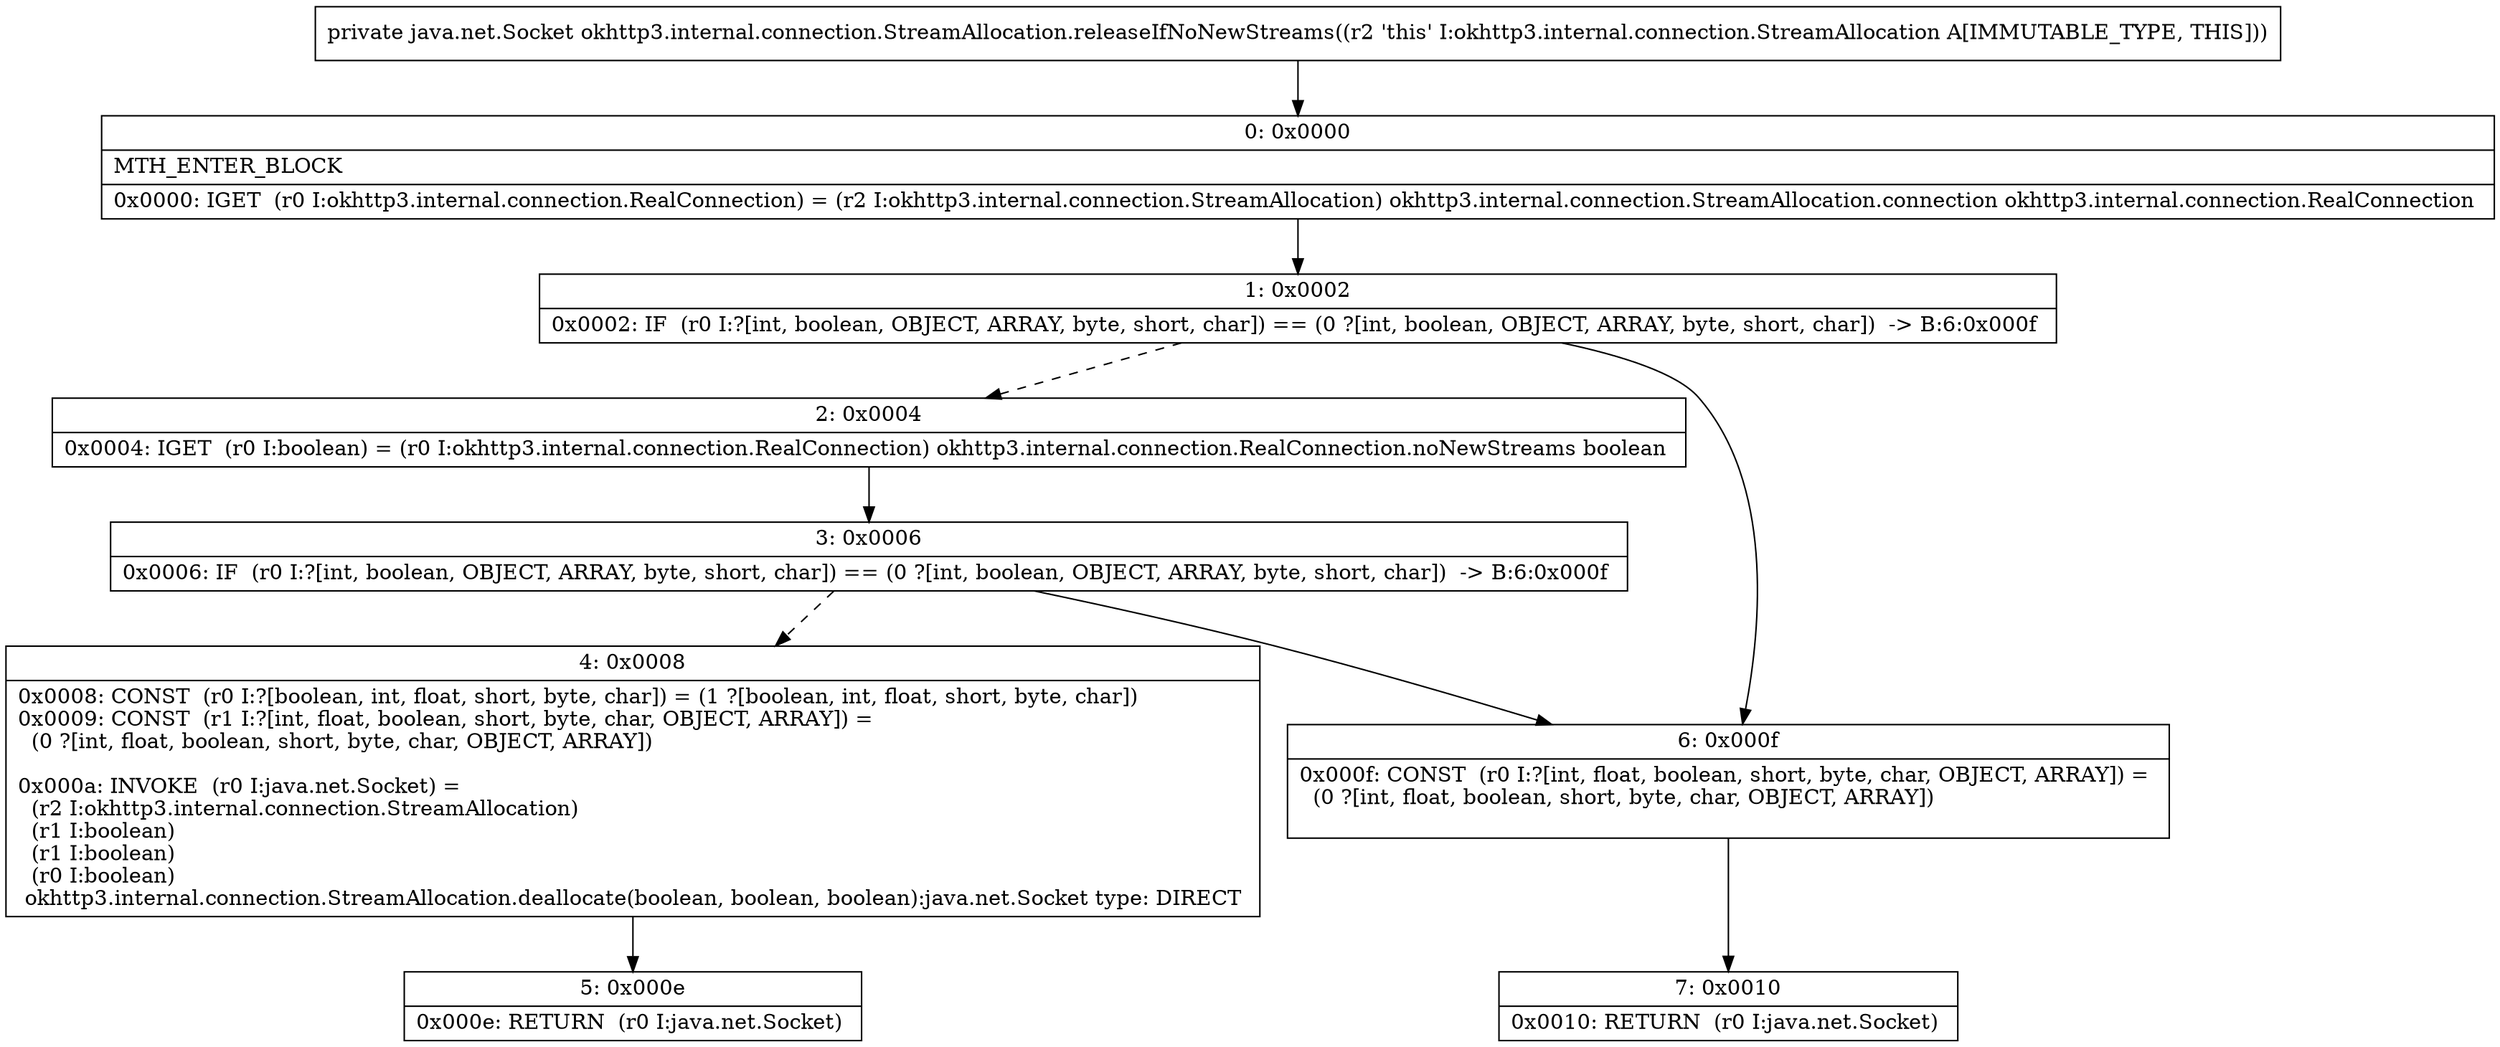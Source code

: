 digraph "CFG forokhttp3.internal.connection.StreamAllocation.releaseIfNoNewStreams()Ljava\/net\/Socket;" {
Node_0 [shape=record,label="{0\:\ 0x0000|MTH_ENTER_BLOCK\l|0x0000: IGET  (r0 I:okhttp3.internal.connection.RealConnection) = (r2 I:okhttp3.internal.connection.StreamAllocation) okhttp3.internal.connection.StreamAllocation.connection okhttp3.internal.connection.RealConnection \l}"];
Node_1 [shape=record,label="{1\:\ 0x0002|0x0002: IF  (r0 I:?[int, boolean, OBJECT, ARRAY, byte, short, char]) == (0 ?[int, boolean, OBJECT, ARRAY, byte, short, char])  \-\> B:6:0x000f \l}"];
Node_2 [shape=record,label="{2\:\ 0x0004|0x0004: IGET  (r0 I:boolean) = (r0 I:okhttp3.internal.connection.RealConnection) okhttp3.internal.connection.RealConnection.noNewStreams boolean \l}"];
Node_3 [shape=record,label="{3\:\ 0x0006|0x0006: IF  (r0 I:?[int, boolean, OBJECT, ARRAY, byte, short, char]) == (0 ?[int, boolean, OBJECT, ARRAY, byte, short, char])  \-\> B:6:0x000f \l}"];
Node_4 [shape=record,label="{4\:\ 0x0008|0x0008: CONST  (r0 I:?[boolean, int, float, short, byte, char]) = (1 ?[boolean, int, float, short, byte, char]) \l0x0009: CONST  (r1 I:?[int, float, boolean, short, byte, char, OBJECT, ARRAY]) = \l  (0 ?[int, float, boolean, short, byte, char, OBJECT, ARRAY])\l \l0x000a: INVOKE  (r0 I:java.net.Socket) = \l  (r2 I:okhttp3.internal.connection.StreamAllocation)\l  (r1 I:boolean)\l  (r1 I:boolean)\l  (r0 I:boolean)\l okhttp3.internal.connection.StreamAllocation.deallocate(boolean, boolean, boolean):java.net.Socket type: DIRECT \l}"];
Node_5 [shape=record,label="{5\:\ 0x000e|0x000e: RETURN  (r0 I:java.net.Socket) \l}"];
Node_6 [shape=record,label="{6\:\ 0x000f|0x000f: CONST  (r0 I:?[int, float, boolean, short, byte, char, OBJECT, ARRAY]) = \l  (0 ?[int, float, boolean, short, byte, char, OBJECT, ARRAY])\l \l}"];
Node_7 [shape=record,label="{7\:\ 0x0010|0x0010: RETURN  (r0 I:java.net.Socket) \l}"];
MethodNode[shape=record,label="{private java.net.Socket okhttp3.internal.connection.StreamAllocation.releaseIfNoNewStreams((r2 'this' I:okhttp3.internal.connection.StreamAllocation A[IMMUTABLE_TYPE, THIS])) }"];
MethodNode -> Node_0;
Node_0 -> Node_1;
Node_1 -> Node_2[style=dashed];
Node_1 -> Node_6;
Node_2 -> Node_3;
Node_3 -> Node_4[style=dashed];
Node_3 -> Node_6;
Node_4 -> Node_5;
Node_6 -> Node_7;
}

